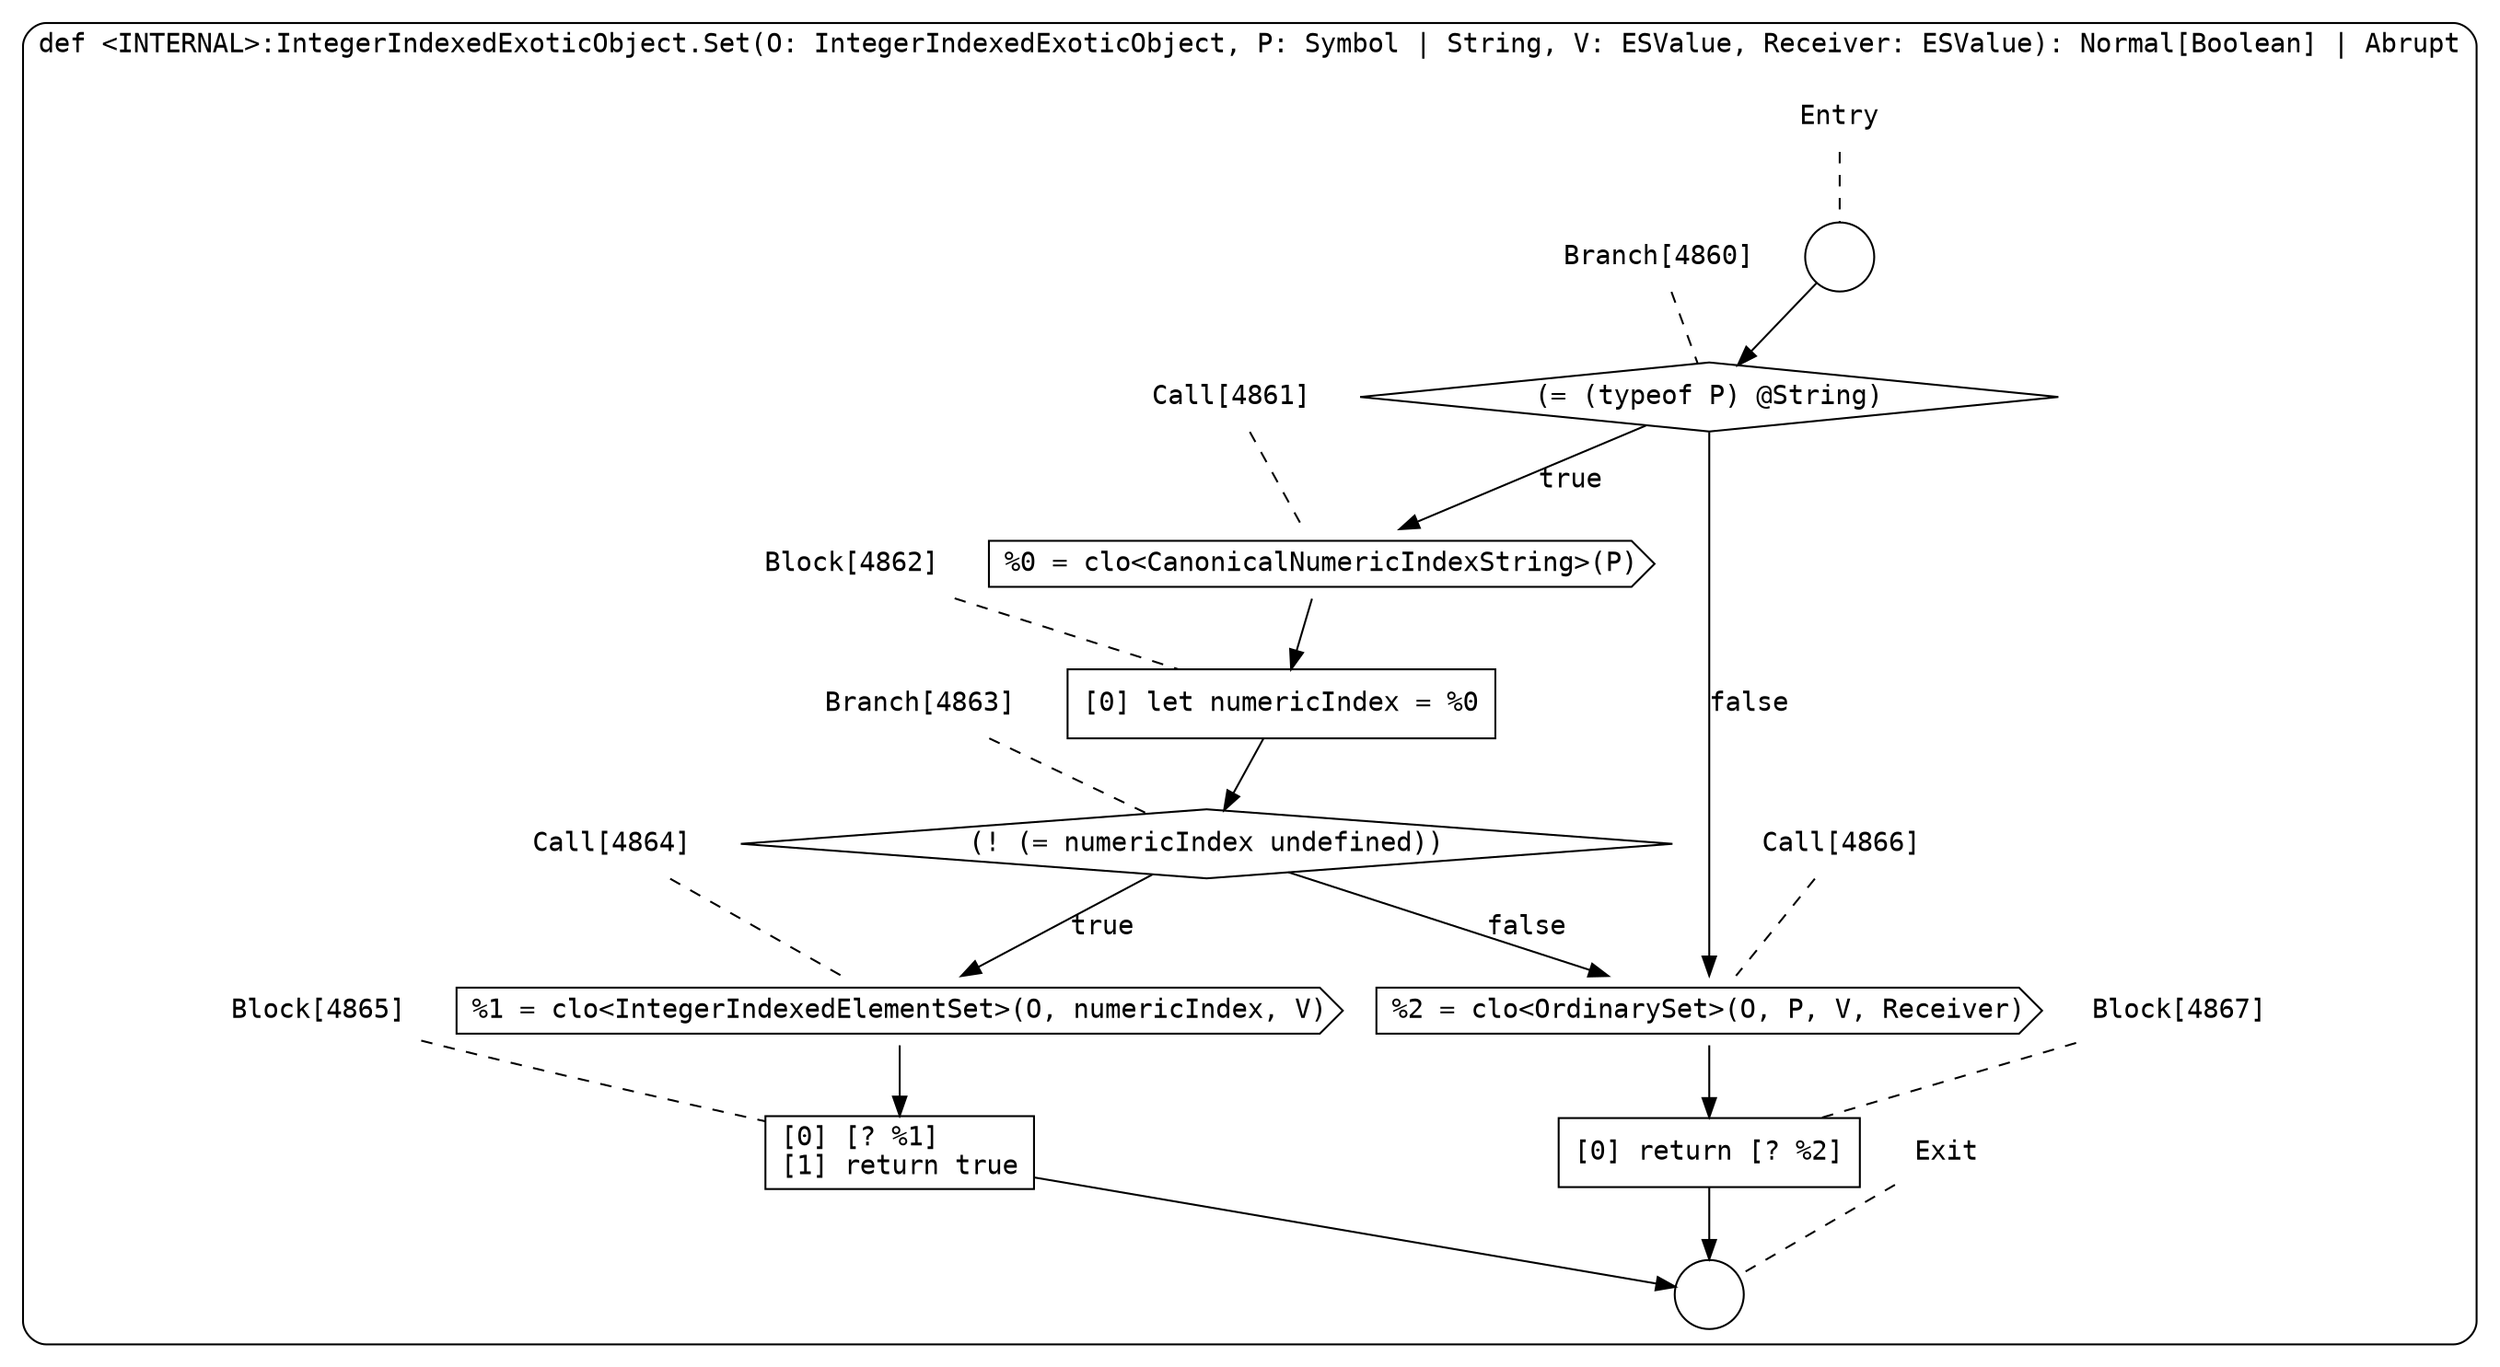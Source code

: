 digraph {
  graph [fontname = "Consolas"]
  node [fontname = "Consolas"]
  edge [fontname = "Consolas"]
  subgraph cluster1129 {
    label = "def <INTERNAL>:IntegerIndexedExoticObject.Set(O: IntegerIndexedExoticObject, P: Symbol | String, V: ESValue, Receiver: ESValue): Normal[Boolean] | Abrupt"
    style = rounded
    cluster1129_entry_name [shape=none, label=<<font color="black">Entry</font>>]
    cluster1129_entry_name -> cluster1129_entry [arrowhead=none, color="black", style=dashed]
    cluster1129_entry [shape=circle label=" " color="black" fillcolor="white" style=filled]
    cluster1129_entry -> node4860 [color="black"]
    cluster1129_exit_name [shape=none, label=<<font color="black">Exit</font>>]
    cluster1129_exit_name -> cluster1129_exit [arrowhead=none, color="black", style=dashed]
    cluster1129_exit [shape=circle label=" " color="black" fillcolor="white" style=filled]
    node4860_name [shape=none, label=<<font color="black">Branch[4860]</font>>]
    node4860_name -> node4860 [arrowhead=none, color="black", style=dashed]
    node4860 [shape=diamond, label=<<font color="black">(= (typeof P) @String)</font>> color="black" fillcolor="white", style=filled]
    node4860 -> node4861 [label=<<font color="black">true</font>> color="black"]
    node4860 -> node4866 [label=<<font color="black">false</font>> color="black"]
    node4861_name [shape=none, label=<<font color="black">Call[4861]</font>>]
    node4861_name -> node4861 [arrowhead=none, color="black", style=dashed]
    node4861 [shape=cds, label=<<font color="black">%0 = clo&lt;CanonicalNumericIndexString&gt;(P)</font>> color="black" fillcolor="white", style=filled]
    node4861 -> node4862 [color="black"]
    node4866_name [shape=none, label=<<font color="black">Call[4866]</font>>]
    node4866_name -> node4866 [arrowhead=none, color="black", style=dashed]
    node4866 [shape=cds, label=<<font color="black">%2 = clo&lt;OrdinarySet&gt;(O, P, V, Receiver)</font>> color="black" fillcolor="white", style=filled]
    node4866 -> node4867 [color="black"]
    node4862_name [shape=none, label=<<font color="black">Block[4862]</font>>]
    node4862_name -> node4862 [arrowhead=none, color="black", style=dashed]
    node4862 [shape=box, label=<<font color="black">[0] let numericIndex = %0<BR ALIGN="LEFT"/></font>> color="black" fillcolor="white", style=filled]
    node4862 -> node4863 [color="black"]
    node4867_name [shape=none, label=<<font color="black">Block[4867]</font>>]
    node4867_name -> node4867 [arrowhead=none, color="black", style=dashed]
    node4867 [shape=box, label=<<font color="black">[0] return [? %2]<BR ALIGN="LEFT"/></font>> color="black" fillcolor="white", style=filled]
    node4867 -> cluster1129_exit [color="black"]
    node4863_name [shape=none, label=<<font color="black">Branch[4863]</font>>]
    node4863_name -> node4863 [arrowhead=none, color="black", style=dashed]
    node4863 [shape=diamond, label=<<font color="black">(! (= numericIndex undefined))</font>> color="black" fillcolor="white", style=filled]
    node4863 -> node4864 [label=<<font color="black">true</font>> color="black"]
    node4863 -> node4866 [label=<<font color="black">false</font>> color="black"]
    node4864_name [shape=none, label=<<font color="black">Call[4864]</font>>]
    node4864_name -> node4864 [arrowhead=none, color="black", style=dashed]
    node4864 [shape=cds, label=<<font color="black">%1 = clo&lt;IntegerIndexedElementSet&gt;(O, numericIndex, V)</font>> color="black" fillcolor="white", style=filled]
    node4864 -> node4865 [color="black"]
    node4865_name [shape=none, label=<<font color="black">Block[4865]</font>>]
    node4865_name -> node4865 [arrowhead=none, color="black", style=dashed]
    node4865 [shape=box, label=<<font color="black">[0] [? %1]<BR ALIGN="LEFT"/>[1] return true<BR ALIGN="LEFT"/></font>> color="black" fillcolor="white", style=filled]
    node4865 -> cluster1129_exit [color="black"]
  }
}